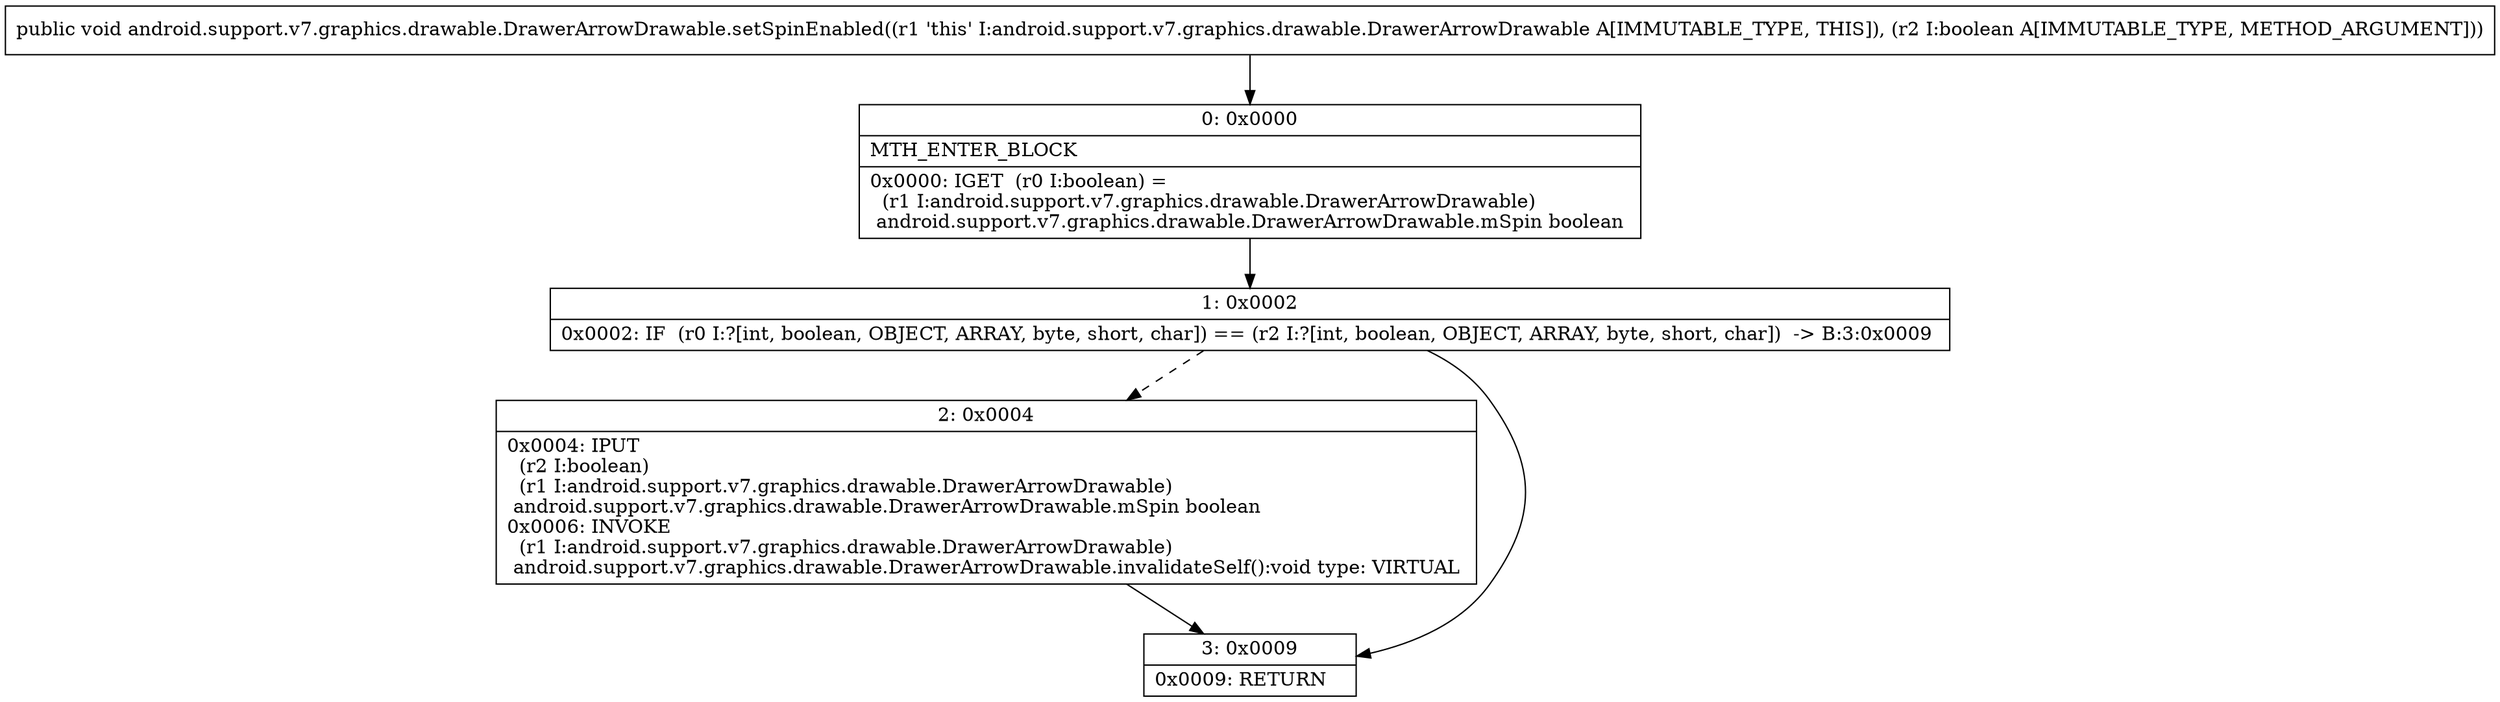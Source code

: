 digraph "CFG forandroid.support.v7.graphics.drawable.DrawerArrowDrawable.setSpinEnabled(Z)V" {
Node_0 [shape=record,label="{0\:\ 0x0000|MTH_ENTER_BLOCK\l|0x0000: IGET  (r0 I:boolean) = \l  (r1 I:android.support.v7.graphics.drawable.DrawerArrowDrawable)\l android.support.v7.graphics.drawable.DrawerArrowDrawable.mSpin boolean \l}"];
Node_1 [shape=record,label="{1\:\ 0x0002|0x0002: IF  (r0 I:?[int, boolean, OBJECT, ARRAY, byte, short, char]) == (r2 I:?[int, boolean, OBJECT, ARRAY, byte, short, char])  \-\> B:3:0x0009 \l}"];
Node_2 [shape=record,label="{2\:\ 0x0004|0x0004: IPUT  \l  (r2 I:boolean)\l  (r1 I:android.support.v7.graphics.drawable.DrawerArrowDrawable)\l android.support.v7.graphics.drawable.DrawerArrowDrawable.mSpin boolean \l0x0006: INVOKE  \l  (r1 I:android.support.v7.graphics.drawable.DrawerArrowDrawable)\l android.support.v7.graphics.drawable.DrawerArrowDrawable.invalidateSelf():void type: VIRTUAL \l}"];
Node_3 [shape=record,label="{3\:\ 0x0009|0x0009: RETURN   \l}"];
MethodNode[shape=record,label="{public void android.support.v7.graphics.drawable.DrawerArrowDrawable.setSpinEnabled((r1 'this' I:android.support.v7.graphics.drawable.DrawerArrowDrawable A[IMMUTABLE_TYPE, THIS]), (r2 I:boolean A[IMMUTABLE_TYPE, METHOD_ARGUMENT])) }"];
MethodNode -> Node_0;
Node_0 -> Node_1;
Node_1 -> Node_2[style=dashed];
Node_1 -> Node_3;
Node_2 -> Node_3;
}

